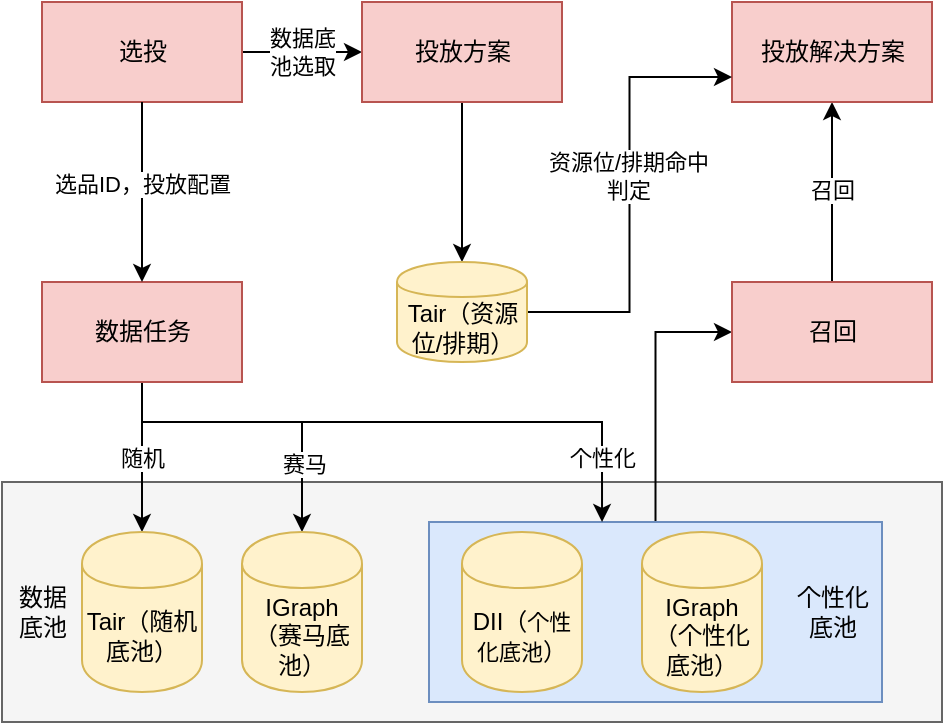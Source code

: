 <mxfile version="14.6.12" type="github">
  <diagram id="xAj5lVq52wqTT3INtTwC" name="Page-1">
    <mxGraphModel dx="946" dy="533" grid="1" gridSize="10" guides="1" tooltips="1" connect="1" arrows="1" fold="1" page="1" pageScale="1" pageWidth="827" pageHeight="1169" math="0" shadow="0">
      <root>
        <mxCell id="0" />
        <mxCell id="1" parent="0" />
        <mxCell id="dkxZgwjoW6DD-DiOGa8r-29" value="" style="html=1;dashed=0;whitespace=wrap;fillColor=#f5f5f5;strokeColor=#666666;fontColor=#333333;" vertex="1" parent="1">
          <mxGeometry x="200" y="300" width="470" height="120" as="geometry" />
        </mxCell>
        <mxCell id="dkxZgwjoW6DD-DiOGa8r-67" style="edgeStyle=orthogonalEdgeStyle;rounded=0;orthogonalLoop=1;jettySize=auto;html=1;entryX=0;entryY=0.5;entryDx=0;entryDy=0;" edge="1" parent="1" source="dkxZgwjoW6DD-DiOGa8r-32" target="dkxZgwjoW6DD-DiOGa8r-39">
          <mxGeometry relative="1" as="geometry" />
        </mxCell>
        <mxCell id="dkxZgwjoW6DD-DiOGa8r-32" value="" style="html=1;dashed=0;whitespace=wrap;fillColor=#dae8fc;strokeColor=#6c8ebf;" vertex="1" parent="1">
          <mxGeometry x="413.5" y="320" width="226.5" height="90" as="geometry" />
        </mxCell>
        <mxCell id="dkxZgwjoW6DD-DiOGa8r-44" style="edgeStyle=orthogonalEdgeStyle;rounded=0;orthogonalLoop=1;jettySize=auto;html=1;" edge="1" parent="1" source="dkxZgwjoW6DD-DiOGa8r-17" target="dkxZgwjoW6DD-DiOGa8r-35">
          <mxGeometry relative="1" as="geometry" />
        </mxCell>
        <mxCell id="dkxZgwjoW6DD-DiOGa8r-64" value="数据底&lt;br&gt;池选取" style="edgeLabel;html=1;align=center;verticalAlign=middle;resizable=0;points=[];" vertex="1" connectable="0" parent="dkxZgwjoW6DD-DiOGa8r-44">
          <mxGeometry x="-0.367" y="2" relative="1" as="geometry">
            <mxPoint x="11" y="2" as="offset" />
          </mxGeometry>
        </mxCell>
        <mxCell id="dkxZgwjoW6DD-DiOGa8r-17" value="选投" style="html=1;dashed=0;whitespace=wrap;fillColor=#f8cecc;strokeColor=#b85450;" vertex="1" parent="1">
          <mxGeometry x="220" y="60" width="100" height="50" as="geometry" />
        </mxCell>
        <mxCell id="dkxZgwjoW6DD-DiOGa8r-53" style="edgeStyle=orthogonalEdgeStyle;rounded=0;orthogonalLoop=1;jettySize=auto;html=1;entryX=0.5;entryY=0;entryDx=0;entryDy=0;" edge="1" parent="1" source="dkxZgwjoW6DD-DiOGa8r-18" target="dkxZgwjoW6DD-DiOGa8r-22">
          <mxGeometry relative="1" as="geometry">
            <Array as="points">
              <mxPoint x="270" y="270" />
              <mxPoint x="350" y="270" />
            </Array>
          </mxGeometry>
        </mxCell>
        <mxCell id="dkxZgwjoW6DD-DiOGa8r-62" value="赛马" style="edgeLabel;html=1;align=center;verticalAlign=middle;resizable=0;points=[];" vertex="1" connectable="0" parent="dkxZgwjoW6DD-DiOGa8r-53">
          <mxGeometry x="0.561" y="1" relative="1" as="geometry">
            <mxPoint as="offset" />
          </mxGeometry>
        </mxCell>
        <mxCell id="dkxZgwjoW6DD-DiOGa8r-55" style="edgeStyle=orthogonalEdgeStyle;rounded=0;orthogonalLoop=1;jettySize=auto;html=1;" edge="1" parent="1" source="dkxZgwjoW6DD-DiOGa8r-18" target="dkxZgwjoW6DD-DiOGa8r-21">
          <mxGeometry relative="1" as="geometry" />
        </mxCell>
        <mxCell id="dkxZgwjoW6DD-DiOGa8r-56" value="随机" style="edgeLabel;html=1;align=center;verticalAlign=middle;resizable=0;points=[];" vertex="1" connectable="0" parent="dkxZgwjoW6DD-DiOGa8r-55">
          <mxGeometry x="0.013" relative="1" as="geometry">
            <mxPoint as="offset" />
          </mxGeometry>
        </mxCell>
        <mxCell id="dkxZgwjoW6DD-DiOGa8r-58" style="edgeStyle=orthogonalEdgeStyle;rounded=0;orthogonalLoop=1;jettySize=auto;html=1;entryX=0.382;entryY=0;entryDx=0;entryDy=0;entryPerimeter=0;" edge="1" parent="1" source="dkxZgwjoW6DD-DiOGa8r-18" target="dkxZgwjoW6DD-DiOGa8r-32">
          <mxGeometry relative="1" as="geometry">
            <Array as="points">
              <mxPoint x="270" y="270" />
              <mxPoint x="500" y="270" />
            </Array>
          </mxGeometry>
        </mxCell>
        <mxCell id="dkxZgwjoW6DD-DiOGa8r-63" value="个性化" style="edgeLabel;html=1;align=center;verticalAlign=middle;resizable=0;points=[];" vertex="1" connectable="0" parent="dkxZgwjoW6DD-DiOGa8r-58">
          <mxGeometry x="0.787" relative="1" as="geometry">
            <mxPoint as="offset" />
          </mxGeometry>
        </mxCell>
        <mxCell id="dkxZgwjoW6DD-DiOGa8r-18" value="数据任务" style="html=1;dashed=0;whitespace=wrap;fillColor=#f8cecc;strokeColor=#b85450;" vertex="1" parent="1">
          <mxGeometry x="220" y="200" width="100" height="50" as="geometry" />
        </mxCell>
        <mxCell id="dkxZgwjoW6DD-DiOGa8r-19" value="DII（&lt;font style=&quot;font-size: 11px&quot;&gt;个性化底池&lt;/font&gt;）" style="shape=cylinder;whiteSpace=wrap;html=1;boundedLbl=1;backgroundOutline=1;fillColor=#fff2cc;strokeColor=#d6b656;" vertex="1" parent="1">
          <mxGeometry x="430" y="325" width="60" height="80" as="geometry" />
        </mxCell>
        <mxCell id="dkxZgwjoW6DD-DiOGa8r-20" value="IGraph（个性化底池）" style="shape=cylinder;whiteSpace=wrap;html=1;boundedLbl=1;backgroundOutline=1;fillColor=#fff2cc;strokeColor=#d6b656;" vertex="1" parent="1">
          <mxGeometry x="520" y="325" width="60" height="80" as="geometry" />
        </mxCell>
        <mxCell id="dkxZgwjoW6DD-DiOGa8r-21" value="Tair（随机底池）" style="shape=cylinder;whiteSpace=wrap;html=1;boundedLbl=1;backgroundOutline=1;fillColor=#fff2cc;strokeColor=#d6b656;" vertex="1" parent="1">
          <mxGeometry x="240" y="325" width="60" height="80" as="geometry" />
        </mxCell>
        <mxCell id="dkxZgwjoW6DD-DiOGa8r-22" value="IGraph（赛马底池）" style="shape=cylinder;whiteSpace=wrap;html=1;boundedLbl=1;backgroundOutline=1;fillColor=#fff2cc;strokeColor=#d6b656;" vertex="1" parent="1">
          <mxGeometry x="320" y="325" width="60" height="80" as="geometry" />
        </mxCell>
        <mxCell id="dkxZgwjoW6DD-DiOGa8r-23" value="" style="endArrow=classic;html=1;" edge="1" parent="1" source="dkxZgwjoW6DD-DiOGa8r-17" target="dkxZgwjoW6DD-DiOGa8r-18">
          <mxGeometry width="50" height="50" relative="1" as="geometry">
            <mxPoint x="170" y="230" as="sourcePoint" />
            <mxPoint x="220" y="180" as="targetPoint" />
          </mxGeometry>
        </mxCell>
        <mxCell id="dkxZgwjoW6DD-DiOGa8r-24" value="选品ID，投放配置" style="edgeLabel;html=1;align=center;verticalAlign=middle;resizable=0;points=[];" vertex="1" connectable="0" parent="dkxZgwjoW6DD-DiOGa8r-23">
          <mxGeometry x="-0.1" relative="1" as="geometry">
            <mxPoint as="offset" />
          </mxGeometry>
        </mxCell>
        <mxCell id="dkxZgwjoW6DD-DiOGa8r-30" value="数据&lt;br&gt;底池" style="text;html=1;align=center;verticalAlign=middle;resizable=0;points=[];autosize=1;strokeColor=none;" vertex="1" parent="1">
          <mxGeometry x="200" y="350" width="40" height="30" as="geometry" />
        </mxCell>
        <mxCell id="dkxZgwjoW6DD-DiOGa8r-33" value="个性化&lt;br&gt;底池" style="text;html=1;align=center;verticalAlign=middle;resizable=0;points=[];autosize=1;strokeColor=none;" vertex="1" parent="1">
          <mxGeometry x="590" y="350" width="50" height="30" as="geometry" />
        </mxCell>
        <mxCell id="dkxZgwjoW6DD-DiOGa8r-49" style="edgeStyle=orthogonalEdgeStyle;rounded=0;orthogonalLoop=1;jettySize=auto;html=1;" edge="1" parent="1" source="dkxZgwjoW6DD-DiOGa8r-35" target="dkxZgwjoW6DD-DiOGa8r-48">
          <mxGeometry relative="1" as="geometry">
            <mxPoint x="425" y="170" as="targetPoint" />
          </mxGeometry>
        </mxCell>
        <mxCell id="dkxZgwjoW6DD-DiOGa8r-35" value="投放方案" style="html=1;dashed=0;whitespace=wrap;fillColor=#f8cecc;strokeColor=#b85450;" vertex="1" parent="1">
          <mxGeometry x="380" y="60" width="100" height="50" as="geometry" />
        </mxCell>
        <mxCell id="dkxZgwjoW6DD-DiOGa8r-68" style="edgeStyle=orthogonalEdgeStyle;rounded=0;orthogonalLoop=1;jettySize=auto;html=1;entryX=0.5;entryY=1;entryDx=0;entryDy=0;" edge="1" parent="1" source="dkxZgwjoW6DD-DiOGa8r-39" target="dkxZgwjoW6DD-DiOGa8r-41">
          <mxGeometry relative="1" as="geometry" />
        </mxCell>
        <mxCell id="dkxZgwjoW6DD-DiOGa8r-69" value="召回" style="edgeLabel;html=1;align=center;verticalAlign=middle;resizable=0;points=[];" vertex="1" connectable="0" parent="dkxZgwjoW6DD-DiOGa8r-68">
          <mxGeometry x="0.018" relative="1" as="geometry">
            <mxPoint as="offset" />
          </mxGeometry>
        </mxCell>
        <mxCell id="dkxZgwjoW6DD-DiOGa8r-39" value="召回" style="html=1;dashed=0;whitespace=wrap;fillColor=#f8cecc;strokeColor=#b85450;" vertex="1" parent="1">
          <mxGeometry x="565" y="200" width="100" height="50" as="geometry" />
        </mxCell>
        <mxCell id="dkxZgwjoW6DD-DiOGa8r-41" value="&lt;article class=&quot;4ever-article&quot;&gt;&lt;article class=&quot;4ever-article&quot;&gt;&lt;p style=&quot;text-align: left ; margin-left: 0px&quot;&gt;投放解决方案&lt;/p&gt;&lt;/article&gt;&lt;/article&gt;" style="html=1;dashed=0;whitespace=wrap;fillColor=#f8cecc;strokeColor=#b85450;" vertex="1" parent="1">
          <mxGeometry x="565" y="60" width="100" height="50" as="geometry" />
        </mxCell>
        <mxCell id="dkxZgwjoW6DD-DiOGa8r-50" style="edgeStyle=orthogonalEdgeStyle;rounded=0;orthogonalLoop=1;jettySize=auto;html=1;entryX=0;entryY=0.75;entryDx=0;entryDy=0;" edge="1" parent="1" source="dkxZgwjoW6DD-DiOGa8r-48" target="dkxZgwjoW6DD-DiOGa8r-41">
          <mxGeometry relative="1" as="geometry" />
        </mxCell>
        <mxCell id="dkxZgwjoW6DD-DiOGa8r-65" value="资源位/排期命中&lt;br&gt;判定" style="edgeLabel;html=1;align=center;verticalAlign=middle;resizable=0;points=[];" vertex="1" connectable="0" parent="dkxZgwjoW6DD-DiOGa8r-50">
          <mxGeometry x="0.085" y="1" relative="1" as="geometry">
            <mxPoint as="offset" />
          </mxGeometry>
        </mxCell>
        <mxCell id="dkxZgwjoW6DD-DiOGa8r-48" value="Tair（资源位/排期）" style="shape=cylinder;whiteSpace=wrap;html=1;boundedLbl=1;backgroundOutline=1;fillColor=#fff2cc;strokeColor=#d6b656;" vertex="1" parent="1">
          <mxGeometry x="397.5" y="190" width="65" height="50" as="geometry" />
        </mxCell>
      </root>
    </mxGraphModel>
  </diagram>
</mxfile>
